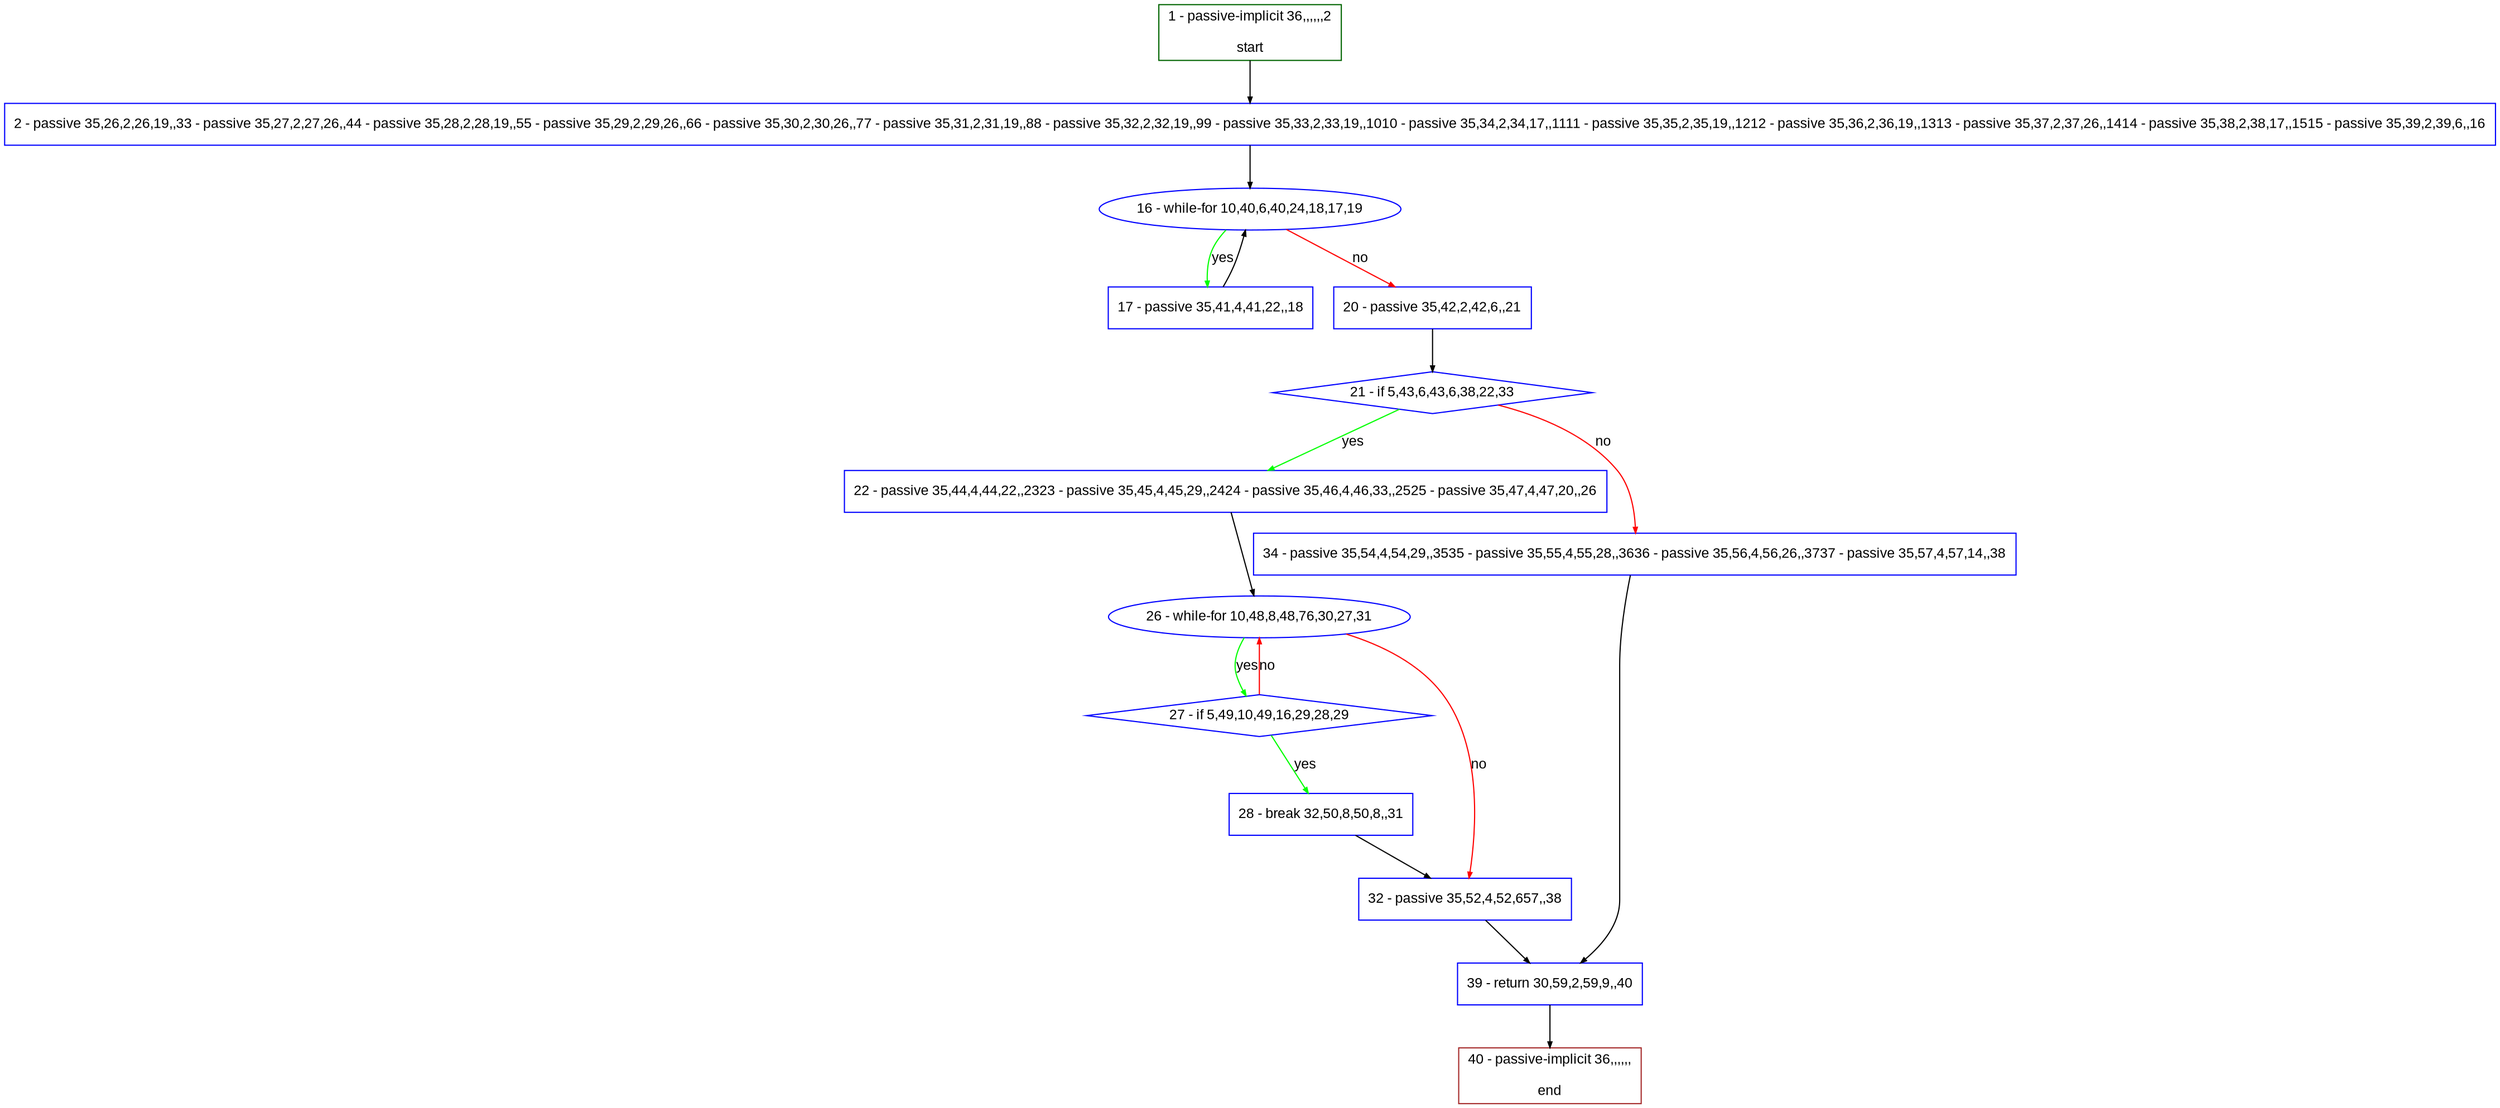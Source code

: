 digraph "" {
  graph [pack="true", label="", fontsize="12", packmode="clust", fontname="Arial", fillcolor="#FFFFCC", bgcolor="white", style="rounded,filled", compound="true"];
  node [node_initialized="no", label="", color="grey", fontsize="12", fillcolor="white", fontname="Arial", style="filled", shape="rectangle", compound="true", fixedsize="false"];
  edge [fontcolor="black", arrowhead="normal", arrowtail="none", arrowsize="0.5", ltail="", label="", color="black", fontsize="12", lhead="", fontname="Arial", dir="forward", compound="true"];
  __N1 [label="2 - passive 35,26,2,26,19,,33 - passive 35,27,2,27,26,,44 - passive 35,28,2,28,19,,55 - passive 35,29,2,29,26,,66 - passive 35,30,2,30,26,,77 - passive 35,31,2,31,19,,88 - passive 35,32,2,32,19,,99 - passive 35,33,2,33,19,,1010 - passive 35,34,2,34,17,,1111 - passive 35,35,2,35,19,,1212 - passive 35,36,2,36,19,,1313 - passive 35,37,2,37,26,,1414 - passive 35,38,2,38,17,,1515 - passive 35,39,2,39,6,,16", color="#0000ff", fillcolor="#ffffff", style="filled", shape="box"];
  __N2 [label="1 - passive-implicit 36,,,,,,2\n\nstart", color="#006400", fillcolor="#ffffff", style="filled", shape="box"];
  __N3 [label="16 - while-for 10,40,6,40,24,18,17,19", color="#0000ff", fillcolor="#ffffff", style="filled", shape="oval"];
  __N4 [label="17 - passive 35,41,4,41,22,,18", color="#0000ff", fillcolor="#ffffff", style="filled", shape="box"];
  __N5 [label="20 - passive 35,42,2,42,6,,21", color="#0000ff", fillcolor="#ffffff", style="filled", shape="box"];
  __N6 [label="21 - if 5,43,6,43,6,38,22,33", color="#0000ff", fillcolor="#ffffff", style="filled", shape="diamond"];
  __N7 [label="22 - passive 35,44,4,44,22,,2323 - passive 35,45,4,45,29,,2424 - passive 35,46,4,46,33,,2525 - passive 35,47,4,47,20,,26", color="#0000ff", fillcolor="#ffffff", style="filled", shape="box"];
  __N8 [label="34 - passive 35,54,4,54,29,,3535 - passive 35,55,4,55,28,,3636 - passive 35,56,4,56,26,,3737 - passive 35,57,4,57,14,,38", color="#0000ff", fillcolor="#ffffff", style="filled", shape="box"];
  __N9 [label="26 - while-for 10,48,8,48,76,30,27,31", color="#0000ff", fillcolor="#ffffff", style="filled", shape="oval"];
  __N10 [label="27 - if 5,49,10,49,16,29,28,29", color="#0000ff", fillcolor="#ffffff", style="filled", shape="diamond"];
  __N11 [label="32 - passive 35,52,4,52,657,,38", color="#0000ff", fillcolor="#ffffff", style="filled", shape="box"];
  __N12 [label="28 - break 32,50,8,50,8,,31", color="#0000ff", fillcolor="#ffffff", style="filled", shape="box"];
  __N13 [label="39 - return 30,59,2,59,9,,40", color="#0000ff", fillcolor="#ffffff", style="filled", shape="box"];
  __N14 [label="40 - passive-implicit 36,,,,,,\n\nend", color="#a52a2a", fillcolor="#ffffff", style="filled", shape="box"];
  __N2 -> __N1 [arrowhead="normal", arrowtail="none", color="#000000", label="", dir="forward"];
  __N1 -> __N3 [arrowhead="normal", arrowtail="none", color="#000000", label="", dir="forward"];
  __N3 -> __N4 [arrowhead="normal", arrowtail="none", color="#00ff00", label="yes", dir="forward"];
  __N4 -> __N3 [arrowhead="normal", arrowtail="none", color="#000000", label="", dir="forward"];
  __N3 -> __N5 [arrowhead="normal", arrowtail="none", color="#ff0000", label="no", dir="forward"];
  __N5 -> __N6 [arrowhead="normal", arrowtail="none", color="#000000", label="", dir="forward"];
  __N6 -> __N7 [arrowhead="normal", arrowtail="none", color="#00ff00", label="yes", dir="forward"];
  __N6 -> __N8 [arrowhead="normal", arrowtail="none", color="#ff0000", label="no", dir="forward"];
  __N7 -> __N9 [arrowhead="normal", arrowtail="none", color="#000000", label="", dir="forward"];
  __N9 -> __N10 [arrowhead="normal", arrowtail="none", color="#00ff00", label="yes", dir="forward"];
  __N10 -> __N9 [arrowhead="normal", arrowtail="none", color="#ff0000", label="no", dir="forward"];
  __N9 -> __N11 [arrowhead="normal", arrowtail="none", color="#ff0000", label="no", dir="forward"];
  __N10 -> __N12 [arrowhead="normal", arrowtail="none", color="#00ff00", label="yes", dir="forward"];
  __N12 -> __N11 [arrowhead="normal", arrowtail="none", color="#000000", label="", dir="forward"];
  __N11 -> __N13 [arrowhead="normal", arrowtail="none", color="#000000", label="", dir="forward"];
  __N8 -> __N13 [arrowhead="normal", arrowtail="none", color="#000000", label="", dir="forward"];
  __N13 -> __N14 [arrowhead="normal", arrowtail="none", color="#000000", label="", dir="forward"];
}
